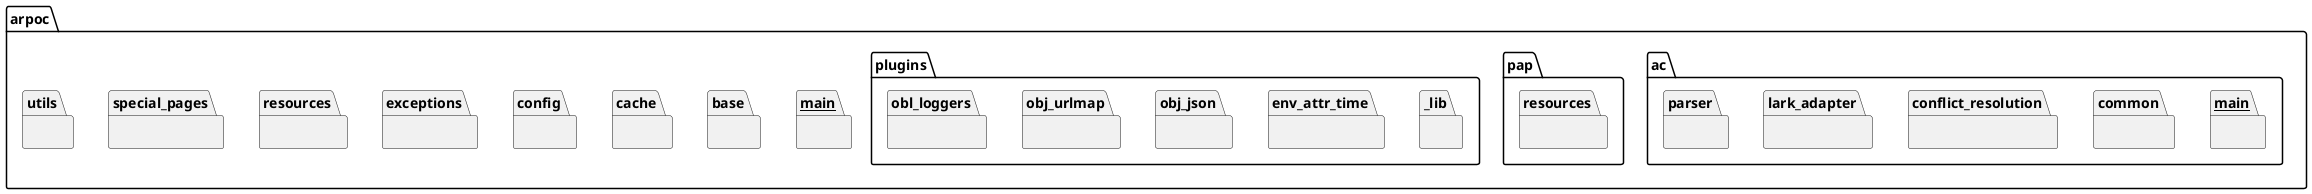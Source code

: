 @startuml
package arpoc { 
  package arpoc.__main__ { 
  }
  package arpoc.ac { 
    package arpoc.ac.__main__ { 
    }
    package arpoc.ac.common { 
    }
    package arpoc.ac.conflict_resolution { 
    }
    package arpoc.ac.lark_adapter { 
    }
    package arpoc.ac.parser { 
    }
  }
  package arpoc.base { 
  }
  package arpoc.cache { 
  }
  package arpoc.config { 
  }
  package arpoc.exceptions { 
  }
  package arpoc.pap { 
    package arpoc.pap.resources { 
    }
  }
  package arpoc.plugins { 
    package arpoc.plugins._lib { 
    }
    package arpoc.plugins.env_attr_time { 
    }
    package arpoc.plugins.obj_json { 
    }
    package arpoc.plugins.obj_urlmap { 
    }
    package arpoc.plugins.obl_loggers { 
    }
  }
  package arpoc.resources { 
  }
  package arpoc.special_pages { 
  }
  package arpoc.utils { 
  }
}
@enduml